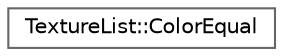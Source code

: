 digraph "Gráfico de jerarquía de clases"
{
 // LATEX_PDF_SIZE
  bgcolor="transparent";
  edge [fontname=Helvetica,fontsize=10,labelfontname=Helvetica,labelfontsize=10];
  node [fontname=Helvetica,fontsize=10,shape=box,height=0.2,width=0.4];
  rankdir="LR";
  Node0 [id="Node000000",label="TextureList::ColorEqual",height=0.2,width=0.4,color="grey40", fillcolor="white", style="filled",URL="$d3/d04/struct_texture_list_1_1_color_equal.html",tooltip=" "];
}
